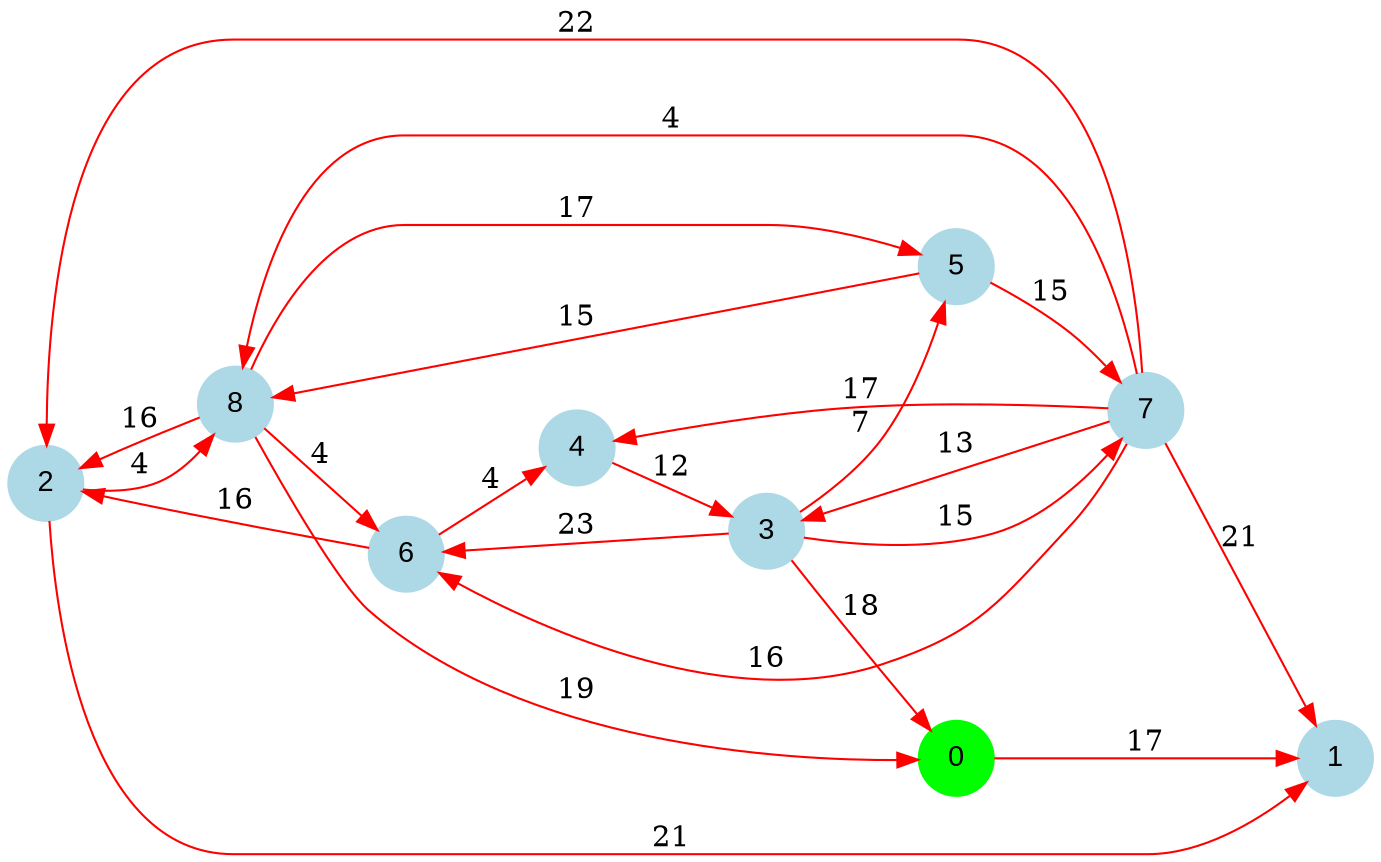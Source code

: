 digraph graphe {
rankdir = LR;
edge [color=red];
0 [fontname="Arial", shape = circle, color=green, style=filled];
1 [fontname="Arial", shape = circle, color=lightblue, style=filled];
2 [fontname="Arial", shape = circle, color=lightblue, style=filled];
3 [fontname="Arial", shape = circle, color=lightblue, style=filled];
4 [fontname="Arial", shape = circle, color=lightblue, style=filled];
5 [fontname="Arial", shape = circle, color=lightblue, style=filled];
6 [fontname="Arial", shape = circle, color=lightblue, style=filled];
7 [fontname="Arial", shape = circle, color=lightblue, style=filled];
8 [fontname="Arial", shape = circle, color=lightblue, style=filled];
	0 -> 1 [label = "17"];
	2 -> 1 [label = "21"];
	2 -> 8 [label = "4"];
	3 -> 0 [label = "18"];
	3 -> 5 [label = "7"];
	3 -> 6 [label = "23"];
	3 -> 7 [label = "15"];
	4 -> 3 [label = "12"];
	5 -> 7 [label = "15"];
	5 -> 8 [label = "15"];
	6 -> 2 [label = "16"];
	6 -> 4 [label = "4"];
	7 -> 1 [label = "21"];
	7 -> 2 [label = "22"];
	7 -> 3 [label = "13"];
	7 -> 4 [label = "17"];
	7 -> 6 [label = "16"];
	7 -> 8 [label = "4"];
	8 -> 0 [label = "19"];
	8 -> 2 [label = "16"];
	8 -> 5 [label = "17"];
	8 -> 6 [label = "4"];
}